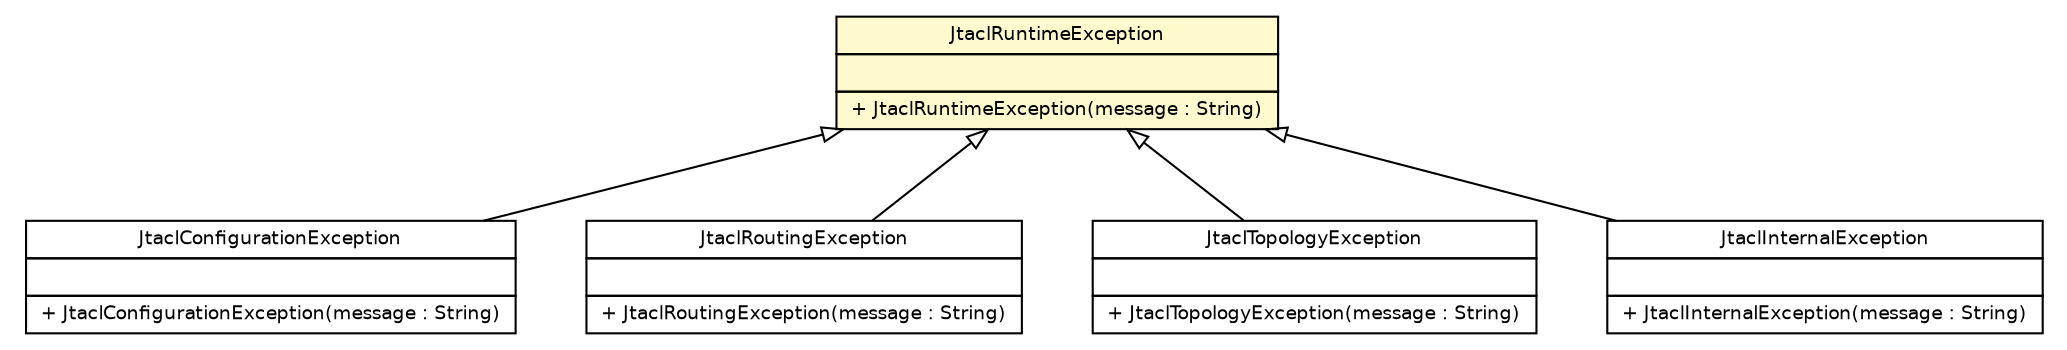 #!/usr/local/bin/dot
#
# Class diagram 
# Generated by UmlGraph version 4.6 (http://www.spinellis.gr/sw/umlgraph)
#

digraph G {
	edge [fontname="Helvetica",fontsize=10,labelfontname="Helvetica",labelfontsize=10];
	node [fontname="Helvetica",fontsize=10,shape=plaintext];
	// fr.univrennes1.cri.jtacl.core.exceptions.JtaclConfigurationException
	c5478 [label=<<table border="0" cellborder="1" cellspacing="0" cellpadding="2" port="p" href="./JtaclConfigurationException.html">
		<tr><td><table border="0" cellspacing="0" cellpadding="1">
			<tr><td> JtaclConfigurationException </td></tr>
		</table></td></tr>
		<tr><td><table border="0" cellspacing="0" cellpadding="1">
			<tr><td align="left">  </td></tr>
		</table></td></tr>
		<tr><td><table border="0" cellspacing="0" cellpadding="1">
			<tr><td align="left"> + JtaclConfigurationException(message : String) </td></tr>
		</table></td></tr>
		</table>>, fontname="Helvetica", fontcolor="black", fontsize=9.0];
	// fr.univrennes1.cri.jtacl.core.exceptions.JtaclRoutingException
	c5479 [label=<<table border="0" cellborder="1" cellspacing="0" cellpadding="2" port="p" href="./JtaclRoutingException.html">
		<tr><td><table border="0" cellspacing="0" cellpadding="1">
			<tr><td> JtaclRoutingException </td></tr>
		</table></td></tr>
		<tr><td><table border="0" cellspacing="0" cellpadding="1">
			<tr><td align="left">  </td></tr>
		</table></td></tr>
		<tr><td><table border="0" cellspacing="0" cellpadding="1">
			<tr><td align="left"> + JtaclRoutingException(message : String) </td></tr>
		</table></td></tr>
		</table>>, fontname="Helvetica", fontcolor="black", fontsize=9.0];
	// fr.univrennes1.cri.jtacl.core.exceptions.JtaclTopologyException
	c5480 [label=<<table border="0" cellborder="1" cellspacing="0" cellpadding="2" port="p" href="./JtaclTopologyException.html">
		<tr><td><table border="0" cellspacing="0" cellpadding="1">
			<tr><td> JtaclTopologyException </td></tr>
		</table></td></tr>
		<tr><td><table border="0" cellspacing="0" cellpadding="1">
			<tr><td align="left">  </td></tr>
		</table></td></tr>
		<tr><td><table border="0" cellspacing="0" cellpadding="1">
			<tr><td align="left"> + JtaclTopologyException(message : String) </td></tr>
		</table></td></tr>
		</table>>, fontname="Helvetica", fontcolor="black", fontsize=9.0];
	// fr.univrennes1.cri.jtacl.core.exceptions.JtaclInternalException
	c5481 [label=<<table border="0" cellborder="1" cellspacing="0" cellpadding="2" port="p" href="./JtaclInternalException.html">
		<tr><td><table border="0" cellspacing="0" cellpadding="1">
			<tr><td> JtaclInternalException </td></tr>
		</table></td></tr>
		<tr><td><table border="0" cellspacing="0" cellpadding="1">
			<tr><td align="left">  </td></tr>
		</table></td></tr>
		<tr><td><table border="0" cellspacing="0" cellpadding="1">
			<tr><td align="left"> + JtaclInternalException(message : String) </td></tr>
		</table></td></tr>
		</table>>, fontname="Helvetica", fontcolor="black", fontsize=9.0];
	// fr.univrennes1.cri.jtacl.core.exceptions.JtaclRuntimeException
	c5482 [label=<<table border="0" cellborder="1" cellspacing="0" cellpadding="2" port="p" bgcolor="lemonChiffon" href="./JtaclRuntimeException.html">
		<tr><td><table border="0" cellspacing="0" cellpadding="1">
			<tr><td> JtaclRuntimeException </td></tr>
		</table></td></tr>
		<tr><td><table border="0" cellspacing="0" cellpadding="1">
			<tr><td align="left">  </td></tr>
		</table></td></tr>
		<tr><td><table border="0" cellspacing="0" cellpadding="1">
			<tr><td align="left"> + JtaclRuntimeException(message : String) </td></tr>
		</table></td></tr>
		</table>>, fontname="Helvetica", fontcolor="black", fontsize=9.0];
	//fr.univrennes1.cri.jtacl.core.exceptions.JtaclConfigurationException extends fr.univrennes1.cri.jtacl.core.exceptions.JtaclRuntimeException
	c5482:p -> c5478:p [dir=back,arrowtail=empty];
	//fr.univrennes1.cri.jtacl.core.exceptions.JtaclRoutingException extends fr.univrennes1.cri.jtacl.core.exceptions.JtaclRuntimeException
	c5482:p -> c5479:p [dir=back,arrowtail=empty];
	//fr.univrennes1.cri.jtacl.core.exceptions.JtaclTopologyException extends fr.univrennes1.cri.jtacl.core.exceptions.JtaclRuntimeException
	c5482:p -> c5480:p [dir=back,arrowtail=empty];
	//fr.univrennes1.cri.jtacl.core.exceptions.JtaclInternalException extends fr.univrennes1.cri.jtacl.core.exceptions.JtaclRuntimeException
	c5482:p -> c5481:p [dir=back,arrowtail=empty];
}

